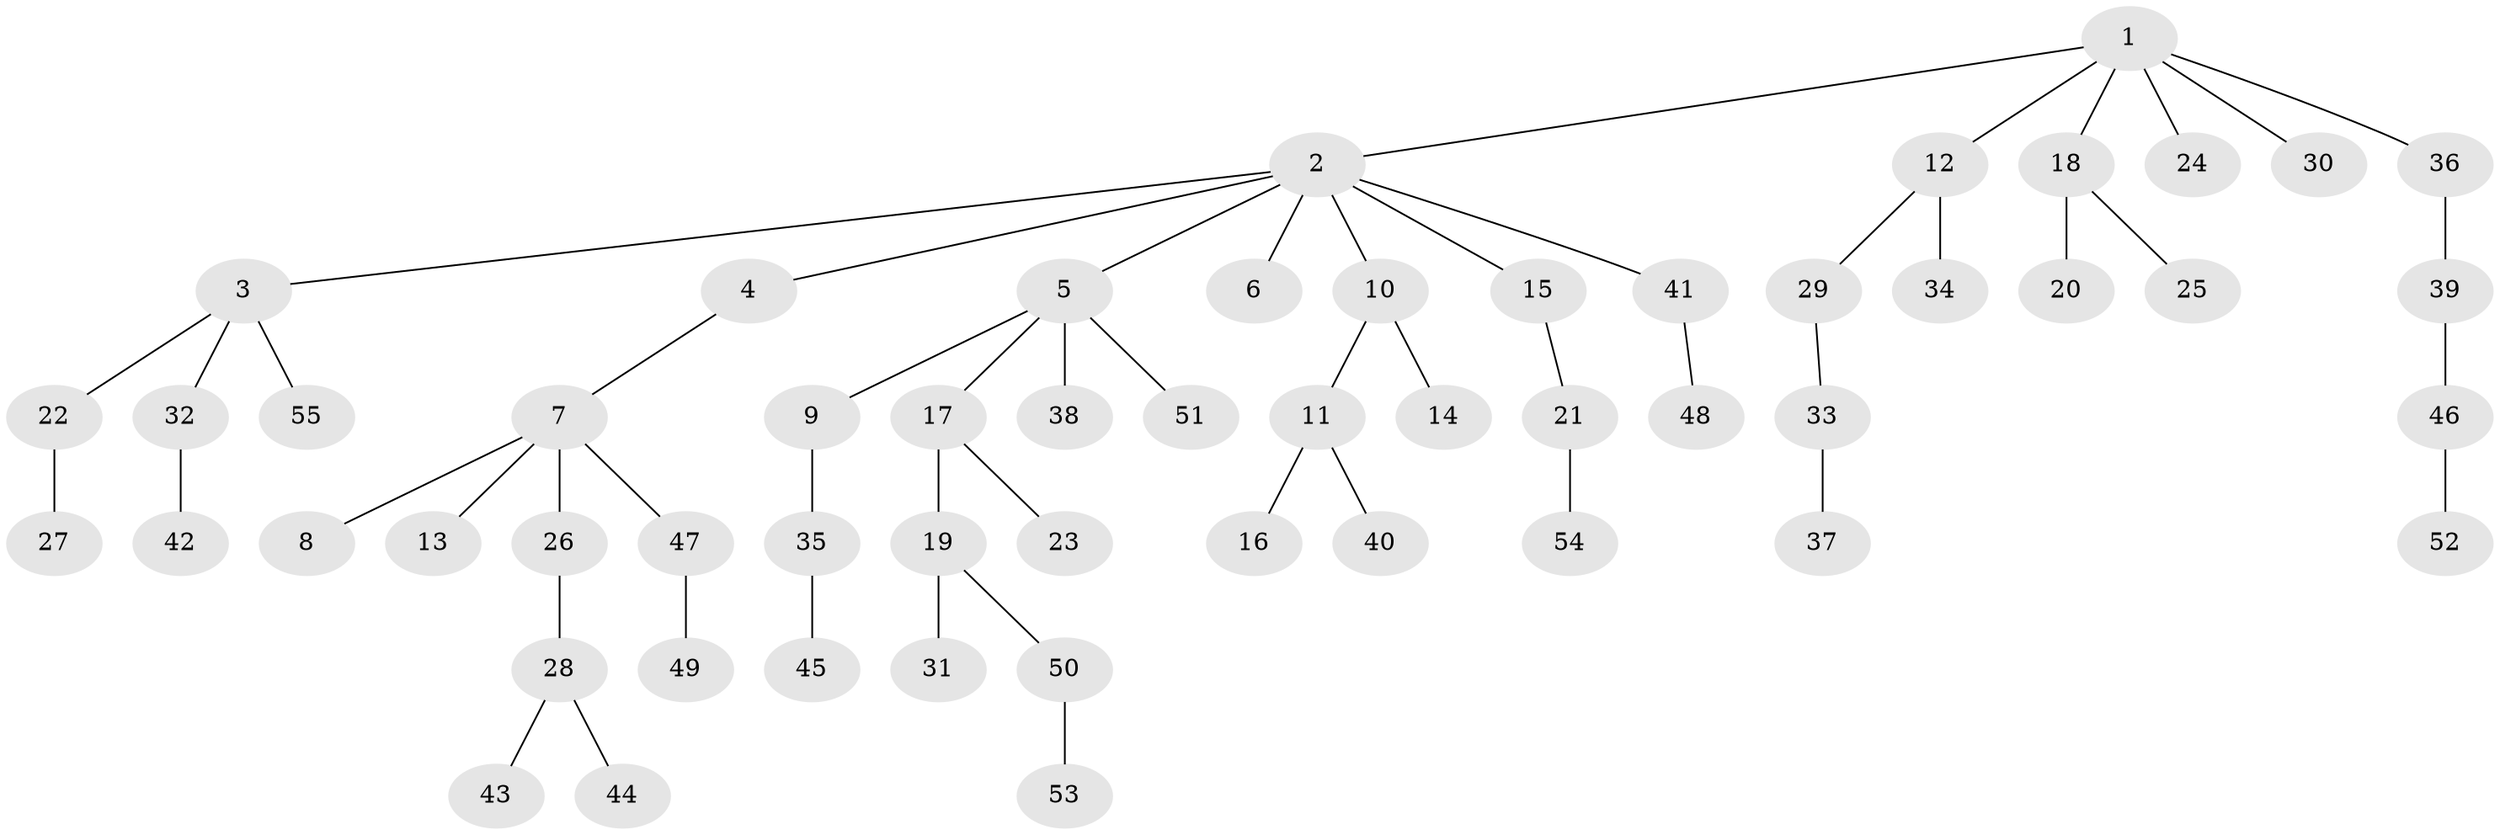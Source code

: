 // coarse degree distribution, {1: 0.6363636363636364, 2: 0.3333333333333333, 21: 0.030303030303030304}
// Generated by graph-tools (version 1.1) at 2025/55/03/04/25 21:55:58]
// undirected, 55 vertices, 54 edges
graph export_dot {
graph [start="1"]
  node [color=gray90,style=filled];
  1;
  2;
  3;
  4;
  5;
  6;
  7;
  8;
  9;
  10;
  11;
  12;
  13;
  14;
  15;
  16;
  17;
  18;
  19;
  20;
  21;
  22;
  23;
  24;
  25;
  26;
  27;
  28;
  29;
  30;
  31;
  32;
  33;
  34;
  35;
  36;
  37;
  38;
  39;
  40;
  41;
  42;
  43;
  44;
  45;
  46;
  47;
  48;
  49;
  50;
  51;
  52;
  53;
  54;
  55;
  1 -- 2;
  1 -- 12;
  1 -- 18;
  1 -- 24;
  1 -- 30;
  1 -- 36;
  2 -- 3;
  2 -- 4;
  2 -- 5;
  2 -- 6;
  2 -- 10;
  2 -- 15;
  2 -- 41;
  3 -- 22;
  3 -- 32;
  3 -- 55;
  4 -- 7;
  5 -- 9;
  5 -- 17;
  5 -- 38;
  5 -- 51;
  7 -- 8;
  7 -- 13;
  7 -- 26;
  7 -- 47;
  9 -- 35;
  10 -- 11;
  10 -- 14;
  11 -- 16;
  11 -- 40;
  12 -- 29;
  12 -- 34;
  15 -- 21;
  17 -- 19;
  17 -- 23;
  18 -- 20;
  18 -- 25;
  19 -- 31;
  19 -- 50;
  21 -- 54;
  22 -- 27;
  26 -- 28;
  28 -- 43;
  28 -- 44;
  29 -- 33;
  32 -- 42;
  33 -- 37;
  35 -- 45;
  36 -- 39;
  39 -- 46;
  41 -- 48;
  46 -- 52;
  47 -- 49;
  50 -- 53;
}
